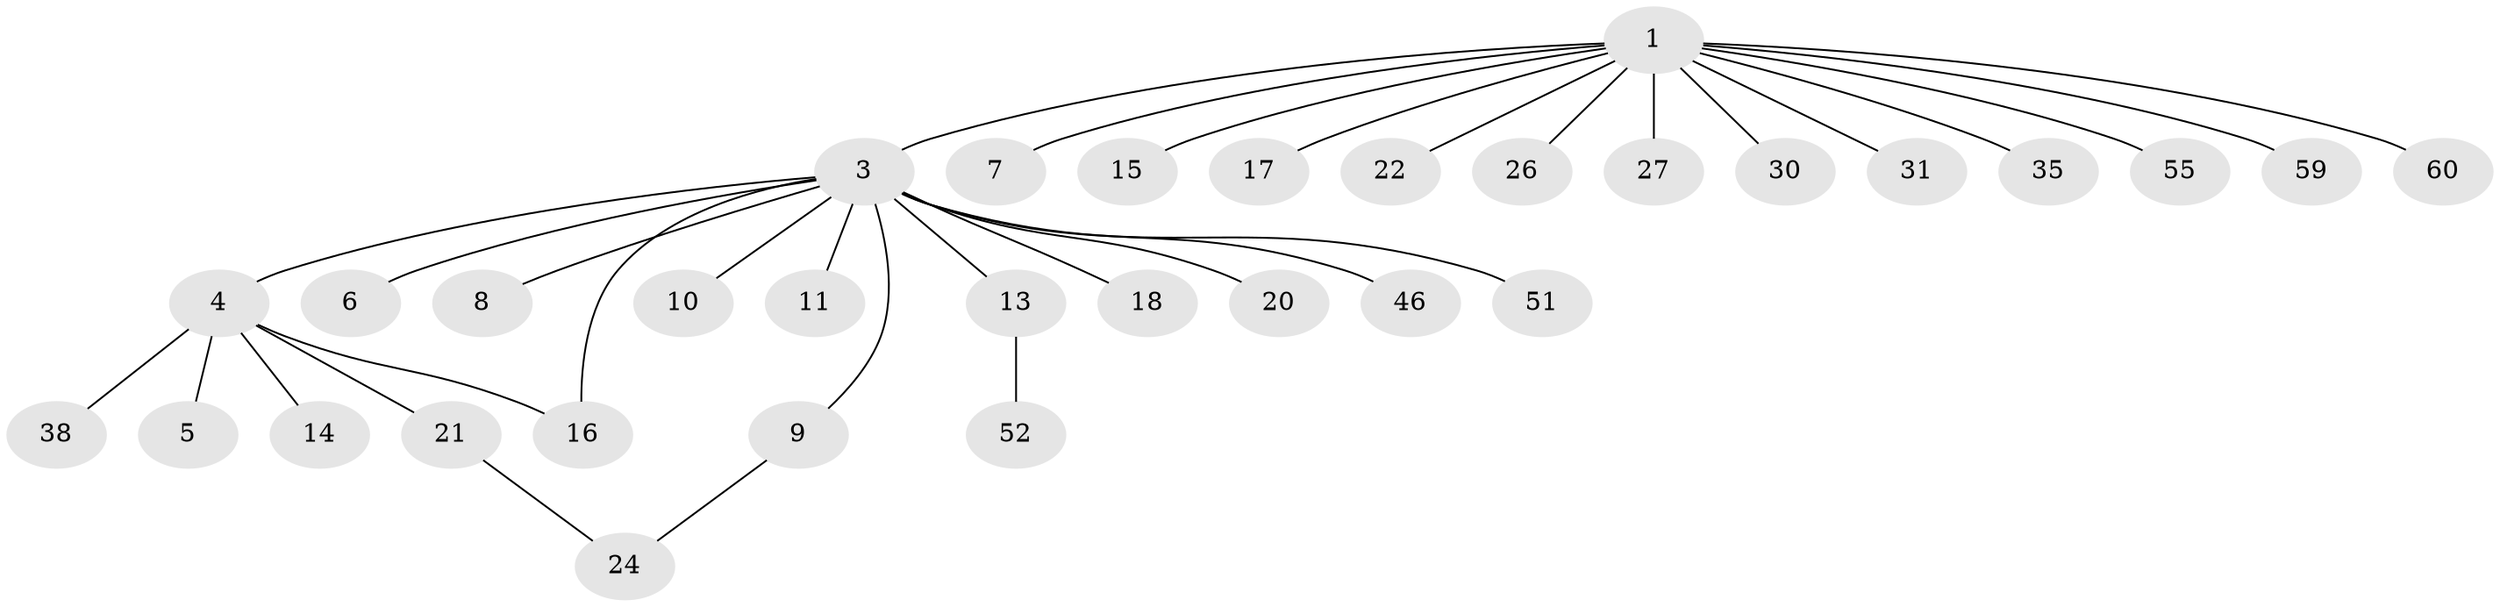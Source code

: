 // original degree distribution, {7: 0.015384615384615385, 8: 0.015384615384615385, 13: 0.015384615384615385, 6: 0.06153846153846154, 3: 0.07692307692307693, 1: 0.6615384615384615, 2: 0.13846153846153847, 4: 0.015384615384615385}
// Generated by graph-tools (version 1.1) at 2025/14/03/09/25 04:14:41]
// undirected, 32 vertices, 33 edges
graph export_dot {
graph [start="1"]
  node [color=gray90,style=filled];
  1 [super="+2"];
  3;
  4;
  5 [super="+23+65"];
  6;
  7 [super="+63"];
  8;
  9 [super="+12+25"];
  10 [super="+56"];
  11;
  13;
  14;
  15;
  16 [super="+19"];
  17;
  18 [super="+32+49+58+64+39"];
  20;
  21 [super="+33+47+53+62+28"];
  22;
  24 [super="+29"];
  26;
  27;
  30;
  31;
  35;
  38;
  46;
  51;
  52;
  55;
  59;
  60;
  1 -- 3;
  1 -- 15;
  1 -- 22;
  1 -- 26;
  1 -- 30;
  1 -- 35;
  1 -- 7;
  1 -- 27;
  1 -- 17;
  1 -- 55;
  1 -- 59;
  1 -- 60;
  1 -- 31;
  3 -- 4;
  3 -- 6;
  3 -- 8;
  3 -- 9;
  3 -- 10;
  3 -- 11;
  3 -- 13;
  3 -- 18;
  3 -- 20;
  3 -- 46;
  3 -- 51;
  3 -- 16;
  4 -- 5;
  4 -- 14;
  4 -- 16;
  4 -- 21;
  4 -- 38;
  9 -- 24;
  13 -- 52;
  21 -- 24;
}
